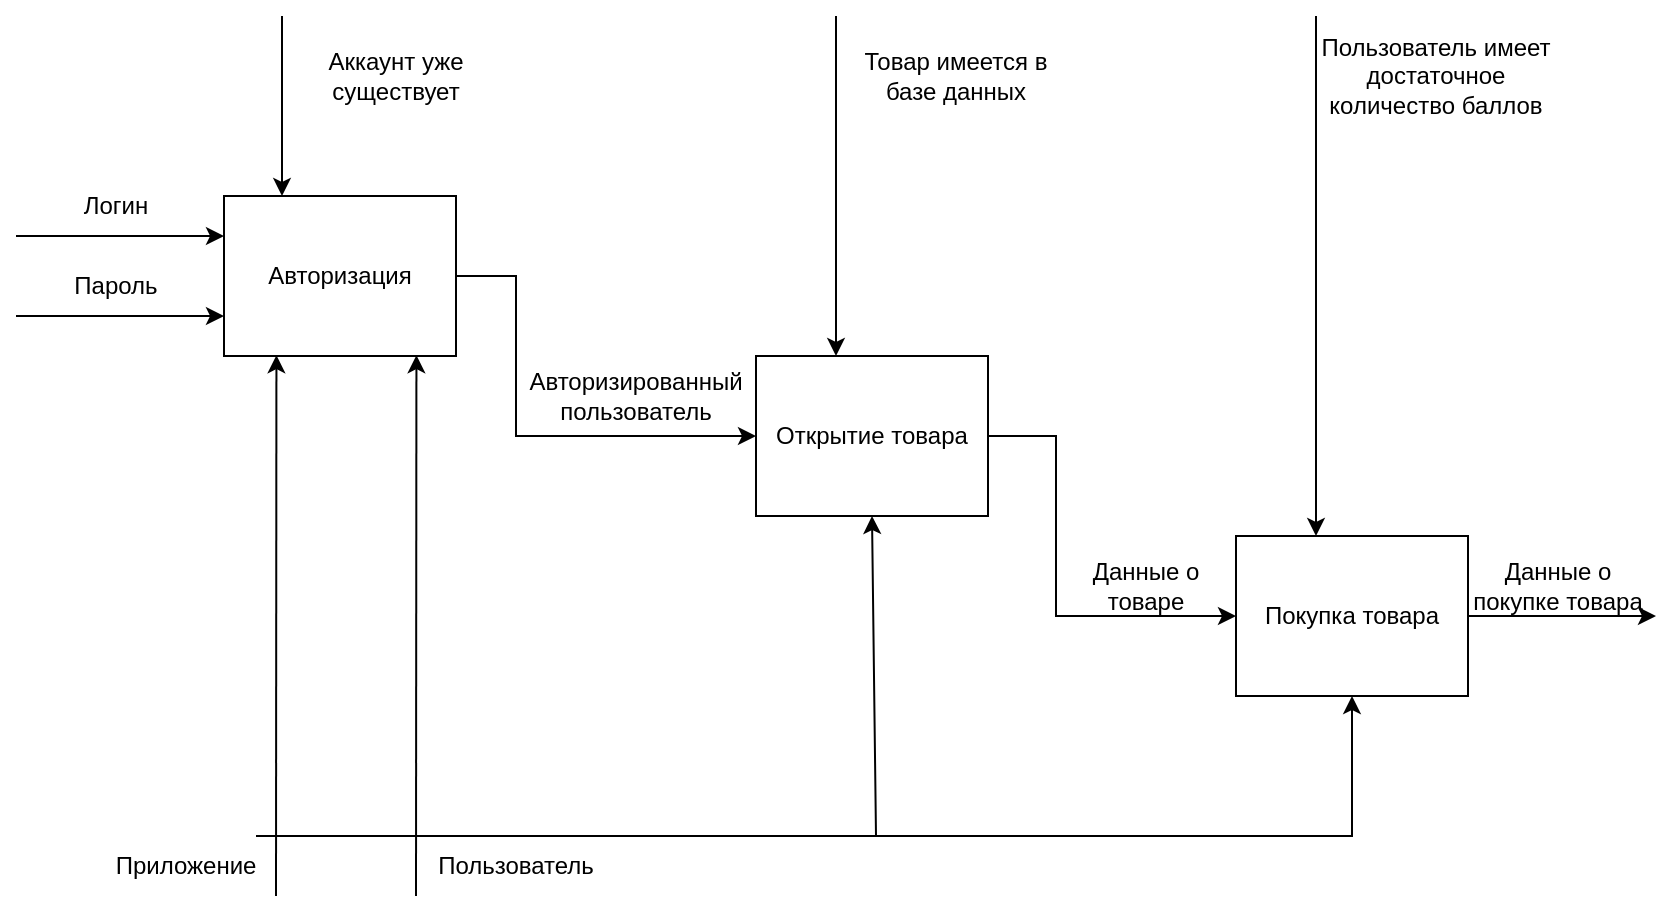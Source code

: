 <mxfile version="20.5.3" type="device"><diagram id="_ppnWJorb2QZinNmpNZP" name="Страница 1"><mxGraphModel dx="1984" dy="1143" grid="1" gridSize="10" guides="1" tooltips="1" connect="1" arrows="1" fold="1" page="1" pageScale="1" pageWidth="827" pageHeight="1169" math="0" shadow="0"><root><mxCell id="0"/><mxCell id="1" parent="0"/><mxCell id="AKPioG7ch4fXghV8Uf7D-16" style="edgeStyle=orthogonalEdgeStyle;rounded=0;orthogonalLoop=1;jettySize=auto;html=1;entryX=0;entryY=0.5;entryDx=0;entryDy=0;" edge="1" parent="1" source="AKPioG7ch4fXghV8Uf7D-1" target="AKPioG7ch4fXghV8Uf7D-13"><mxGeometry relative="1" as="geometry"><Array as="points"><mxPoint x="440" y="290"/><mxPoint x="440" y="370"/></Array></mxGeometry></mxCell><mxCell id="AKPioG7ch4fXghV8Uf7D-1" value="Авторизация" style="rounded=0;whiteSpace=wrap;html=1;" vertex="1" parent="1"><mxGeometry x="294" y="250" width="116" height="80" as="geometry"/></mxCell><mxCell id="AKPioG7ch4fXghV8Uf7D-2" value="" style="endArrow=classic;html=1;rounded=0;entryX=0;entryY=0.25;entryDx=0;entryDy=0;" edge="1" parent="1" target="AKPioG7ch4fXghV8Uf7D-1"><mxGeometry width="50" height="50" relative="1" as="geometry"><mxPoint x="190" y="270" as="sourcePoint"/><mxPoint x="290" y="270" as="targetPoint"/></mxGeometry></mxCell><mxCell id="AKPioG7ch4fXghV8Uf7D-4" value="Логин" style="text;html=1;strokeColor=none;fillColor=none;align=center;verticalAlign=middle;whiteSpace=wrap;rounded=0;" vertex="1" parent="1"><mxGeometry x="210" y="240" width="60" height="30" as="geometry"/></mxCell><mxCell id="AKPioG7ch4fXghV8Uf7D-5" value="" style="endArrow=classic;html=1;rounded=0;entryX=0;entryY=0.75;entryDx=0;entryDy=0;" edge="1" parent="1" target="AKPioG7ch4fXghV8Uf7D-1"><mxGeometry width="50" height="50" relative="1" as="geometry"><mxPoint x="190" y="310" as="sourcePoint"/><mxPoint x="290" y="310" as="targetPoint"/></mxGeometry></mxCell><mxCell id="AKPioG7ch4fXghV8Uf7D-6" value="Пароль" style="text;html=1;strokeColor=none;fillColor=none;align=center;verticalAlign=middle;whiteSpace=wrap;rounded=0;" vertex="1" parent="1"><mxGeometry x="210" y="280" width="60" height="30" as="geometry"/></mxCell><mxCell id="AKPioG7ch4fXghV8Uf7D-7" value="" style="endArrow=classic;html=1;rounded=0;entryX=0.226;entryY=0.995;entryDx=0;entryDy=0;entryPerimeter=0;" edge="1" parent="1" target="AKPioG7ch4fXghV8Uf7D-1"><mxGeometry width="50" height="50" relative="1" as="geometry"><mxPoint x="320" y="600" as="sourcePoint"/><mxPoint x="450" y="340" as="targetPoint"/></mxGeometry></mxCell><mxCell id="AKPioG7ch4fXghV8Uf7D-9" value="Приложение" style="text;html=1;strokeColor=none;fillColor=none;align=center;verticalAlign=middle;whiteSpace=wrap;rounded=0;" vertex="1" parent="1"><mxGeometry x="240" y="570" width="70" height="30" as="geometry"/></mxCell><mxCell id="AKPioG7ch4fXghV8Uf7D-11" value="Пользователь" style="text;html=1;strokeColor=none;fillColor=none;align=center;verticalAlign=middle;whiteSpace=wrap;rounded=0;" vertex="1" parent="1"><mxGeometry x="400" y="570" width="80" height="30" as="geometry"/></mxCell><mxCell id="AKPioG7ch4fXghV8Uf7D-12" value="" style="endArrow=classic;html=1;rounded=0;entryX=0.226;entryY=0.995;entryDx=0;entryDy=0;entryPerimeter=0;" edge="1" parent="1"><mxGeometry width="50" height="50" relative="1" as="geometry"><mxPoint x="390" y="600" as="sourcePoint"/><mxPoint x="390.216" y="329.6" as="targetPoint"/></mxGeometry></mxCell><mxCell id="AKPioG7ch4fXghV8Uf7D-13" value="Открытие товара" style="rounded=0;whiteSpace=wrap;html=1;" vertex="1" parent="1"><mxGeometry x="560" y="330" width="116" height="80" as="geometry"/></mxCell><mxCell id="AKPioG7ch4fXghV8Uf7D-14" value="" style="endArrow=classic;html=1;rounded=0;entryX=0.25;entryY=0;entryDx=0;entryDy=0;" edge="1" parent="1" target="AKPioG7ch4fXghV8Uf7D-1"><mxGeometry width="50" height="50" relative="1" as="geometry"><mxPoint x="323" y="160" as="sourcePoint"/><mxPoint x="600" y="330" as="targetPoint"/></mxGeometry></mxCell><mxCell id="AKPioG7ch4fXghV8Uf7D-15" value="Аккаунт уже существует" style="text;html=1;strokeColor=none;fillColor=none;align=center;verticalAlign=middle;whiteSpace=wrap;rounded=0;" vertex="1" parent="1"><mxGeometry x="320" y="160" width="120" height="60" as="geometry"/></mxCell><mxCell id="AKPioG7ch4fXghV8Uf7D-17" value="Авторизированный пользователь" style="text;html=1;strokeColor=none;fillColor=none;align=center;verticalAlign=middle;whiteSpace=wrap;rounded=0;" vertex="1" parent="1"><mxGeometry x="440" y="330" width="120" height="40" as="geometry"/></mxCell><mxCell id="AKPioG7ch4fXghV8Uf7D-21" value="" style="endArrow=classic;html=1;rounded=0;exitX=1;exitY=0;exitDx=0;exitDy=0;entryX=0.5;entryY=1;entryDx=0;entryDy=0;" edge="1" parent="1" source="AKPioG7ch4fXghV8Uf7D-9" target="AKPioG7ch4fXghV8Uf7D-13"><mxGeometry width="50" height="50" relative="1" as="geometry"><mxPoint x="770" y="510" as="sourcePoint"/><mxPoint x="820" y="460" as="targetPoint"/><Array as="points"><mxPoint x="620" y="570"/></Array></mxGeometry></mxCell><mxCell id="AKPioG7ch4fXghV8Uf7D-23" value="Покупка товара" style="rounded=0;whiteSpace=wrap;html=1;" vertex="1" parent="1"><mxGeometry x="800" y="420" width="116" height="80" as="geometry"/></mxCell><mxCell id="AKPioG7ch4fXghV8Uf7D-24" value="" style="endArrow=classic;html=1;rounded=0;exitX=1;exitY=0.5;exitDx=0;exitDy=0;entryX=0;entryY=0.5;entryDx=0;entryDy=0;" edge="1" parent="1" source="AKPioG7ch4fXghV8Uf7D-13" target="AKPioG7ch4fXghV8Uf7D-23"><mxGeometry width="50" height="50" relative="1" as="geometry"><mxPoint x="840" y="490" as="sourcePoint"/><mxPoint x="890" y="440" as="targetPoint"/><Array as="points"><mxPoint x="710" y="370"/><mxPoint x="710" y="460"/></Array></mxGeometry></mxCell><mxCell id="AKPioG7ch4fXghV8Uf7D-26" value="Данные о товаре" style="text;html=1;strokeColor=none;fillColor=none;align=center;verticalAlign=middle;whiteSpace=wrap;rounded=0;" vertex="1" parent="1"><mxGeometry x="710" y="430" width="90" height="30" as="geometry"/></mxCell><mxCell id="AKPioG7ch4fXghV8Uf7D-27" value="" style="endArrow=classic;html=1;rounded=0;exitX=1;exitY=0;exitDx=0;exitDy=0;entryX=0.5;entryY=1;entryDx=0;entryDy=0;" edge="1" parent="1" source="AKPioG7ch4fXghV8Uf7D-9" target="AKPioG7ch4fXghV8Uf7D-23"><mxGeometry width="50" height="50" relative="1" as="geometry"><mxPoint x="920" y="480" as="sourcePoint"/><mxPoint x="970" y="430" as="targetPoint"/><Array as="points"><mxPoint x="858" y="570"/></Array></mxGeometry></mxCell><mxCell id="AKPioG7ch4fXghV8Uf7D-28" value="" style="endArrow=classic;html=1;rounded=0;exitX=1;exitY=0.5;exitDx=0;exitDy=0;" edge="1" parent="1" source="AKPioG7ch4fXghV8Uf7D-23"><mxGeometry width="50" height="50" relative="1" as="geometry"><mxPoint x="950" y="480" as="sourcePoint"/><mxPoint x="1010" y="460" as="targetPoint"/></mxGeometry></mxCell><mxCell id="AKPioG7ch4fXghV8Uf7D-29" value="Данные о покупке товара" style="text;html=1;strokeColor=none;fillColor=none;align=center;verticalAlign=middle;whiteSpace=wrap;rounded=0;" vertex="1" parent="1"><mxGeometry x="916" y="430" width="90" height="30" as="geometry"/></mxCell><mxCell id="AKPioG7ch4fXghV8Uf7D-30" value="" style="endArrow=classic;html=1;rounded=0;entryX=0.25;entryY=0;entryDx=0;entryDy=0;" edge="1" parent="1"><mxGeometry width="50" height="50" relative="1" as="geometry"><mxPoint x="600" y="160" as="sourcePoint"/><mxPoint x="600" y="330" as="targetPoint"/></mxGeometry></mxCell><mxCell id="AKPioG7ch4fXghV8Uf7D-31" value="Товар имеется в базе данных" style="text;html=1;strokeColor=none;fillColor=none;align=center;verticalAlign=middle;whiteSpace=wrap;rounded=0;" vertex="1" parent="1"><mxGeometry x="600" y="160" width="120" height="60" as="geometry"/></mxCell><mxCell id="AKPioG7ch4fXghV8Uf7D-32" value="" style="endArrow=classic;html=1;rounded=0;entryX=0.25;entryY=0;entryDx=0;entryDy=0;" edge="1" parent="1"><mxGeometry width="50" height="50" relative="1" as="geometry"><mxPoint x="840" y="160" as="sourcePoint"/><mxPoint x="840" y="420" as="targetPoint"/></mxGeometry></mxCell><mxCell id="AKPioG7ch4fXghV8Uf7D-33" value="Пользователь имеет достаточное количество баллов" style="text;html=1;strokeColor=none;fillColor=none;align=center;verticalAlign=middle;whiteSpace=wrap;rounded=0;" vertex="1" parent="1"><mxGeometry x="840" y="160" width="120" height="60" as="geometry"/></mxCell></root></mxGraphModel></diagram></mxfile>